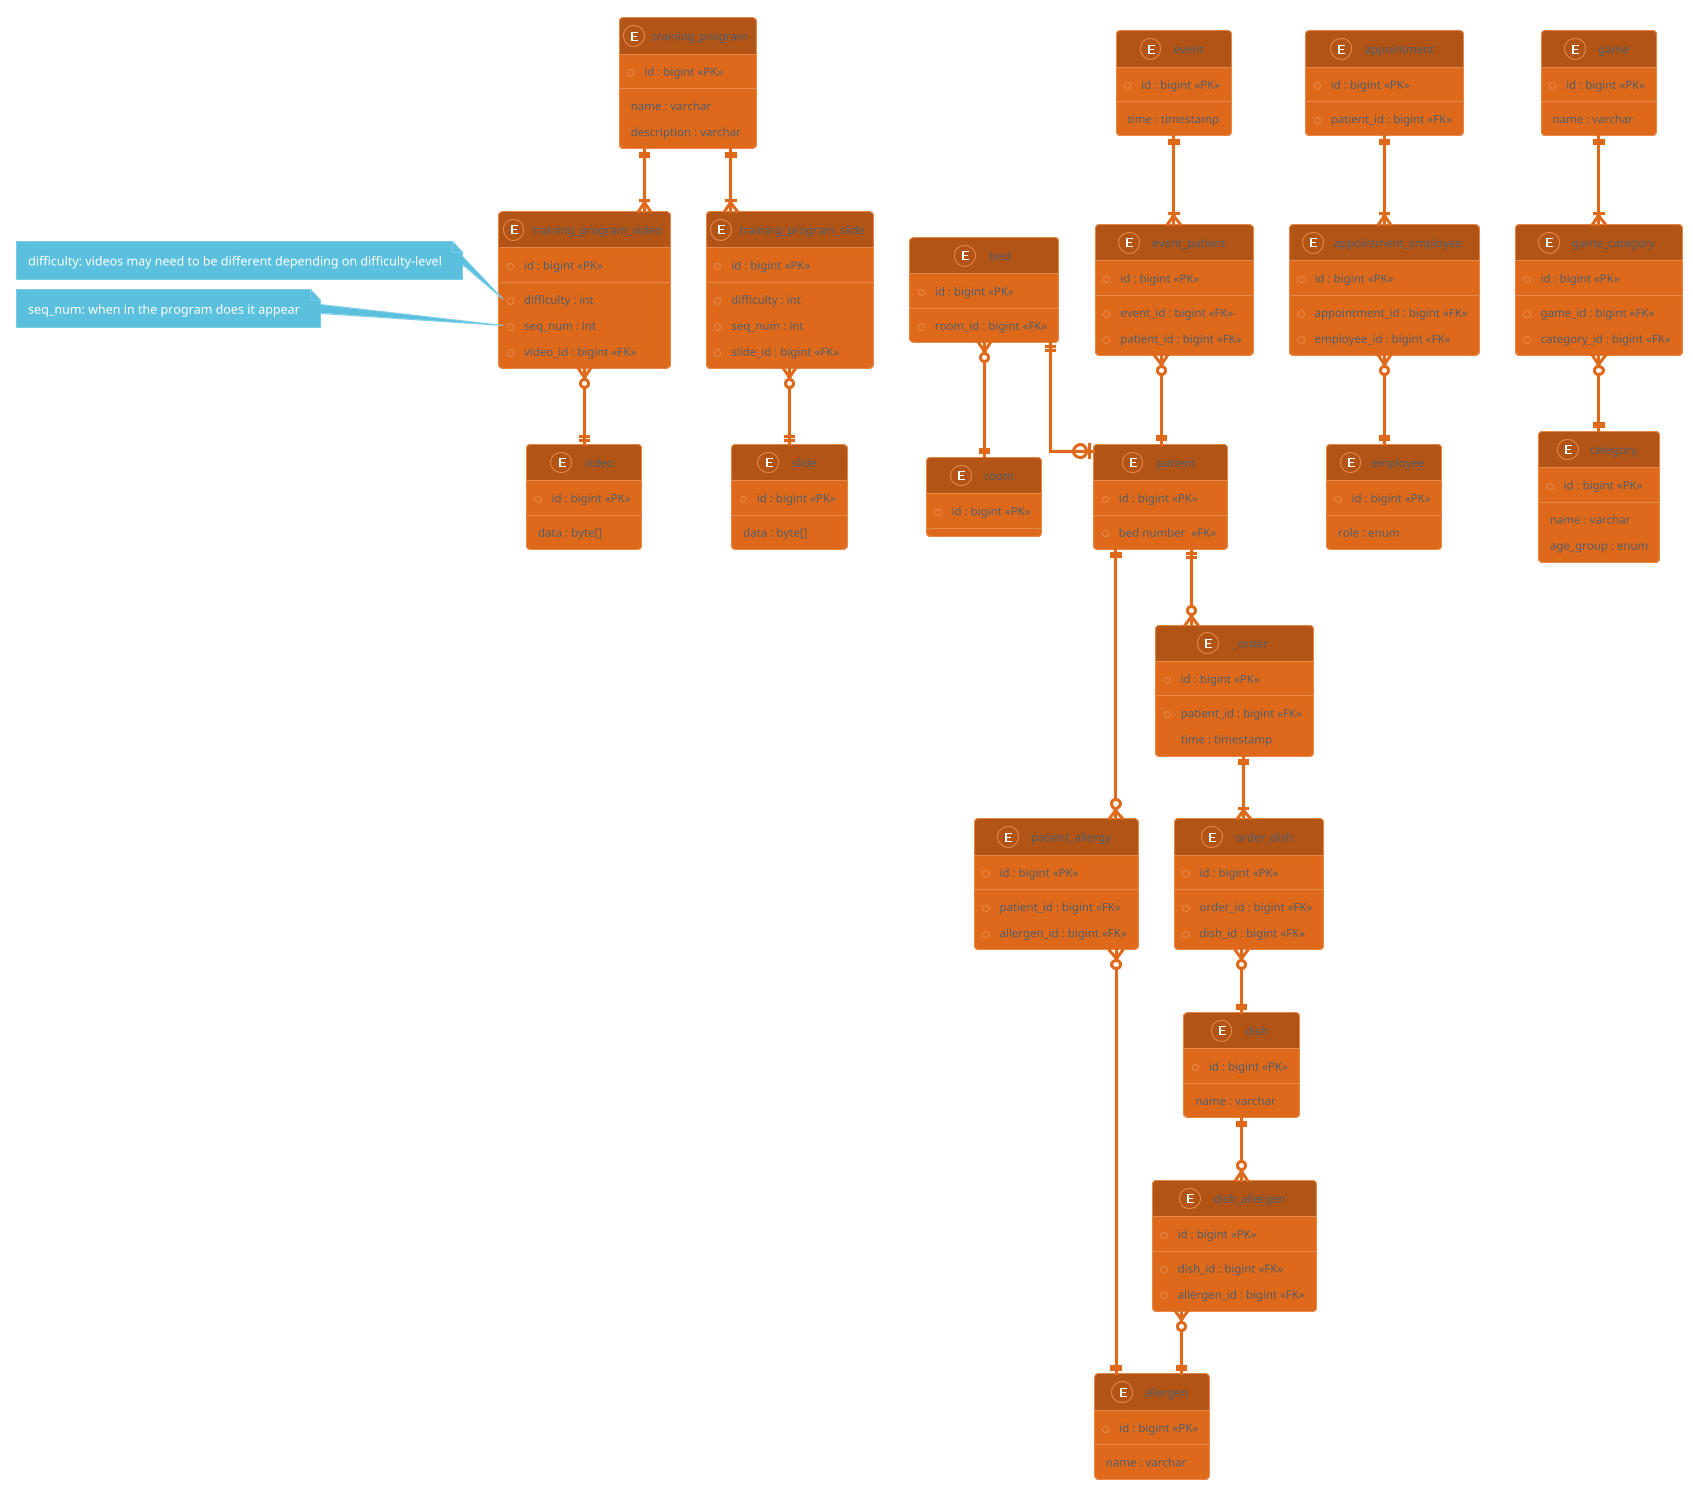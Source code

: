 /'

    EER model for Patient Assist Project - SYSDAT F25 

    Crow's Foot Notation:
        Type 	        Symbol
        
        Zero or One 	|o--
        Exactly One 	||--
        Zero or Many 	}o--
        One or Many 	}|--

'/

@startuml
!theme superhero
skinparam linetype ortho

entity patient {
    * id : bigint <<PK>>
    --
    * bed number  <<FK>>
}

entity patient_allergy {
    * id : bigint <<PK>>
    --
    * patient_id : bigint <<FK>>
    * allergen_id : bigint <<FK>>
}

entity appointment {
    * id : bigint <<PK>>
    --
    * patient_id : bigint <<FK>>
}

entity appointment_employee {
    * id : bigint <<PK>>
    --
    * appointment_id : bigint <<FK>>
    * employee_id : bigint <<FK>>
}

entity room {
    * id : bigint <<PK>>
    --
}
entity bed {
    * id : bigint <<PK>>
    --
    * room_id : bigint <<FK>>
}
entity employee {
    * id : bigint <<PK>>
    --
    role : enum
}

entity event {
    * id : bigint <<PK>>
    --
    time : timestamp
}

entity game {
    * id : bigint <<PK>>
    --
    name : varchar
}

entity _order {
    * id : bigint <<PK>>
    --
    * patient_id : bigint <<FK>>
    time : timestamp
}

entity order_dish {
    * id : bigint <<PK>>
    --
    * order_id : bigint <<FK>>
    * dish_id : bigint <<FK>>
}

entity dish {
    * id : bigint <<PK>>
    --
    name : varchar
}

entity dish_allergen {
    * id : bigint <<PK>>
    --
    * dish_id : bigint <<FK>>
    * allergen_id : bigint <<FK>>
}

entity allergen {
    * id : bigint <<PK>>
    --
    name : varchar
}

entity game_category {
    * id : bigint <<PK>>
    --
    * game_id : bigint <<FK>>
    * category_id : bigint <<FK>>
}

entity category {
    * id : bigint <<PK>>
    --
    name : varchar
    age_group : enum
}

entity event_patient {
    * id : bigint <<PK>>
    --
    * event_id : bigint <<FK>>
    * patient_id : bigint <<FK>>
}

entity training_program {
    * id : bigint <<PK>>
    --
    name : varchar
    description : varchar
}

entity training_program_slide {
    * id : bigint <<PK>>
    --
    * difficulty : int
    * seq_num : int
    * slide_id : bigint <<FK>>
}

entity training_program_video {
    * id : bigint <<PK>>
    --
    * difficulty : int
    * seq_num : int
    * video_id : bigint <<FK>>
}

entity slide {
    * id : bigint <<PK>>
    --
    data : byte[]
}

entity video {
    * id : bigint <<PK>>
    --
    data : byte[]
}

/' 

    RELATIONS
    
'/

patient ||--o{ _order
patient ||--o{ patient_allergy
patient_allergy }o--|| allergen

_order ||--|{ order_dish
order_dish }o--|| dish

dish ||--o{ dish_allergen
dish_allergen }o--|| allergen

appointment ||--|{ appointment_employee
appointment_employee }o--|| employee

game ||--|{ game_category
game_category }o--|| category

event ||--|{ event_patient
event_patient }o--|| patient

bed }o--|| room
bed ||--o| patient

training_program ||--|{ training_program_video
training_program_video }o--|| video
training_program ||--|{ training_program_slide
training_program_slide }o--|| slide

/' 

    NOTES 
    
'/

note left of training_program_video::difficulty
    difficulty: videos may need to be different depending on difficulty-level
end note

note left of training_program_video::seq_num
    seq_num: when in the program does it appear
end note

@enduml

